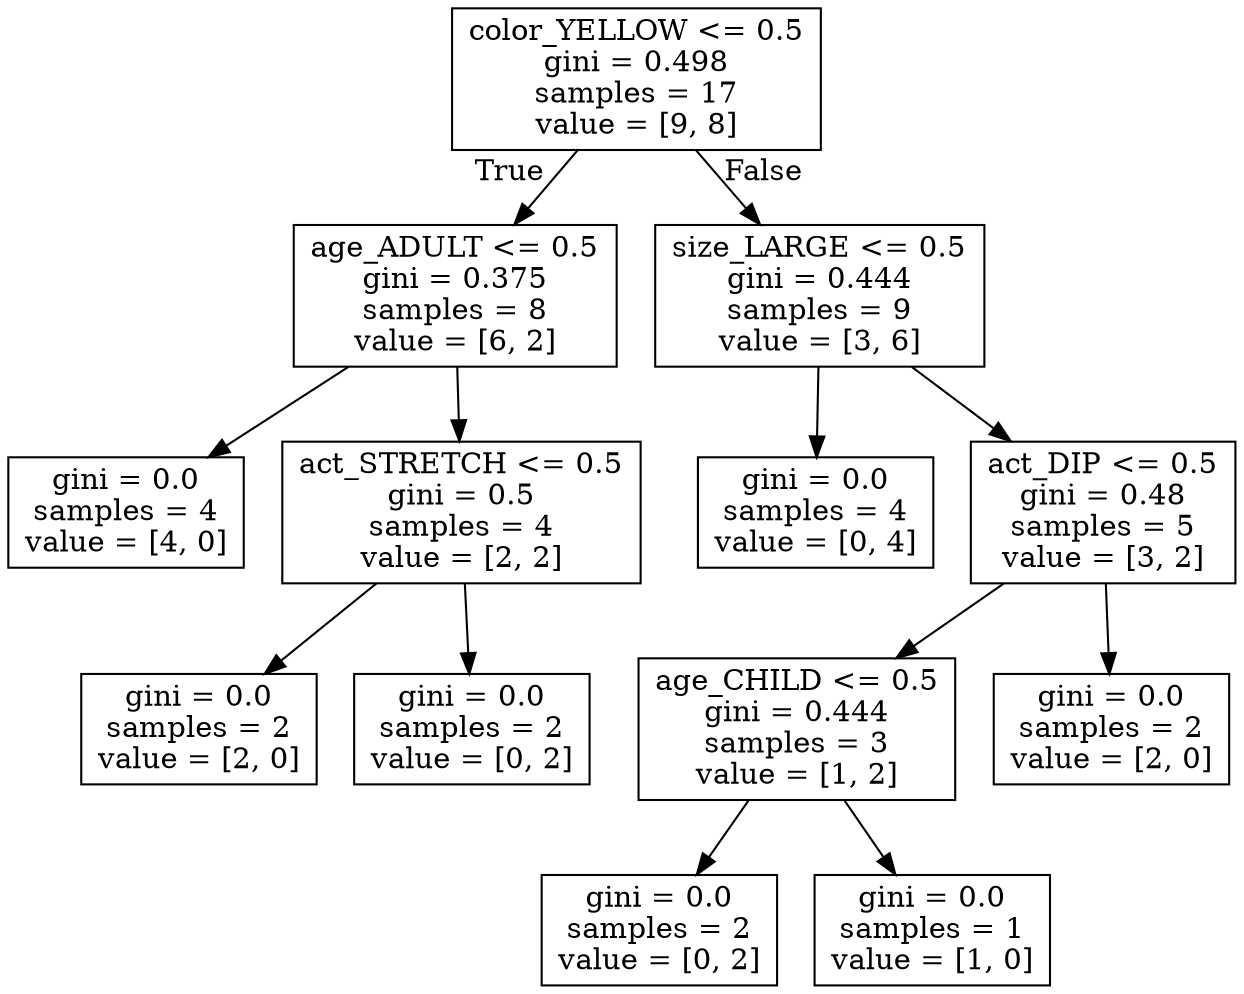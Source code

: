 digraph Tree {
node [shape=box] ;
0 [label="color_YELLOW <= 0.5\ngini = 0.498\nsamples = 17\nvalue = [9, 8]"] ;
1 [label="age_ADULT <= 0.5\ngini = 0.375\nsamples = 8\nvalue = [6, 2]"] ;
0 -> 1 [labeldistance=2.5, labelangle=45, headlabel="True"] ;
2 [label="gini = 0.0\nsamples = 4\nvalue = [4, 0]"] ;
1 -> 2 ;
3 [label="act_STRETCH <= 0.5\ngini = 0.5\nsamples = 4\nvalue = [2, 2]"] ;
1 -> 3 ;
4 [label="gini = 0.0\nsamples = 2\nvalue = [2, 0]"] ;
3 -> 4 ;
5 [label="gini = 0.0\nsamples = 2\nvalue = [0, 2]"] ;
3 -> 5 ;
6 [label="size_LARGE <= 0.5\ngini = 0.444\nsamples = 9\nvalue = [3, 6]"] ;
0 -> 6 [labeldistance=2.5, labelangle=-45, headlabel="False"] ;
7 [label="gini = 0.0\nsamples = 4\nvalue = [0, 4]"] ;
6 -> 7 ;
8 [label="act_DIP <= 0.5\ngini = 0.48\nsamples = 5\nvalue = [3, 2]"] ;
6 -> 8 ;
9 [label="age_CHILD <= 0.5\ngini = 0.444\nsamples = 3\nvalue = [1, 2]"] ;
8 -> 9 ;
10 [label="gini = 0.0\nsamples = 2\nvalue = [0, 2]"] ;
9 -> 10 ;
11 [label="gini = 0.0\nsamples = 1\nvalue = [1, 0]"] ;
9 -> 11 ;
12 [label="gini = 0.0\nsamples = 2\nvalue = [2, 0]"] ;
8 -> 12 ;
}
